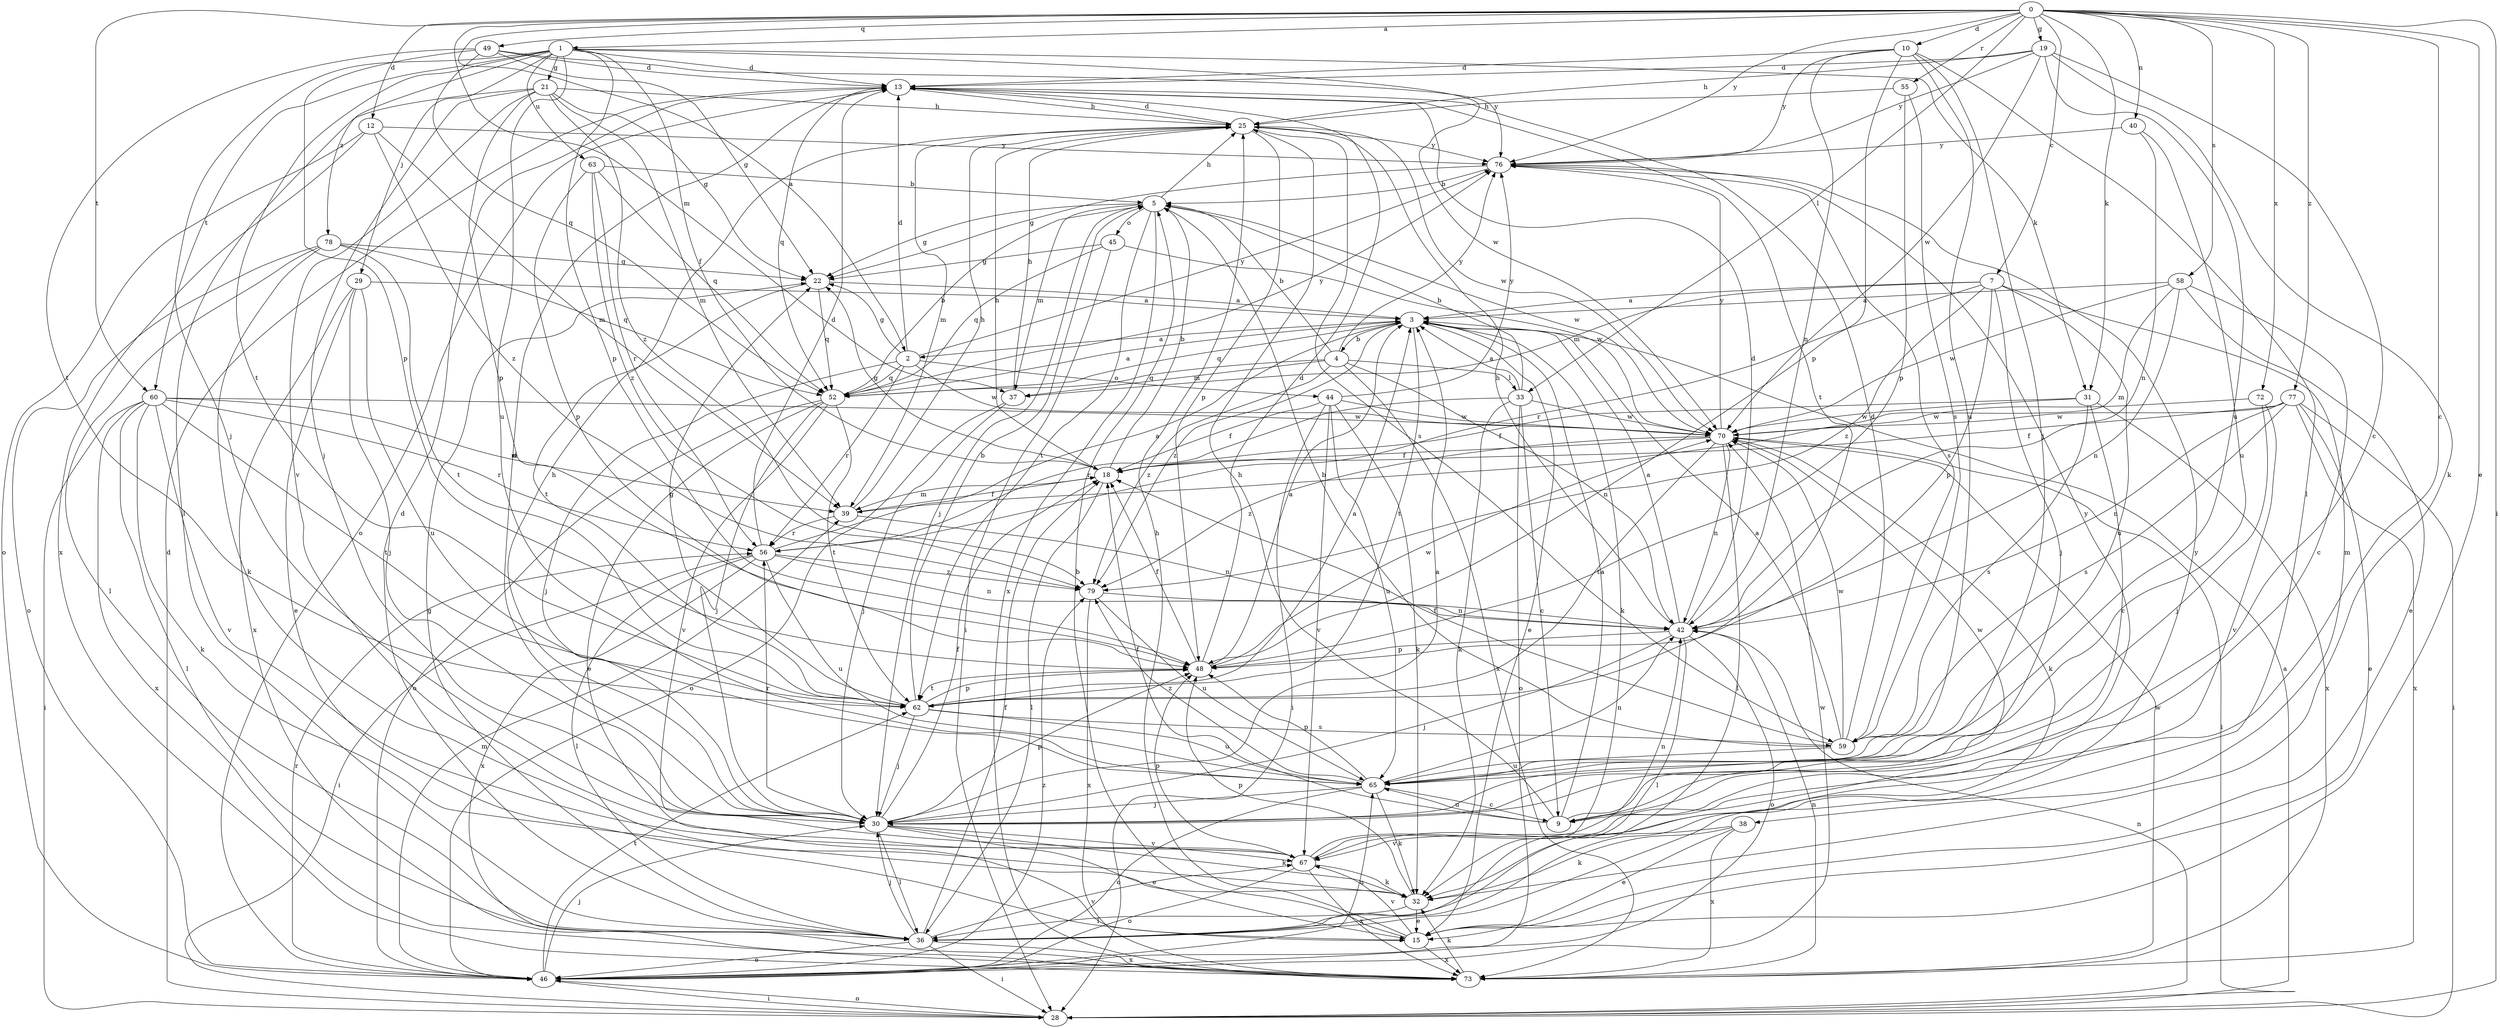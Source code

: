 strict digraph  {
0;
1;
2;
3;
4;
5;
7;
9;
10;
12;
13;
15;
18;
19;
21;
22;
25;
28;
29;
30;
31;
32;
33;
36;
37;
38;
39;
40;
42;
44;
45;
46;
48;
49;
52;
55;
56;
58;
59;
60;
62;
63;
65;
67;
70;
72;
73;
76;
77;
78;
79;
0 -> 1  [label=a];
0 -> 2  [label=a];
0 -> 7  [label=c];
0 -> 9  [label=c];
0 -> 10  [label=d];
0 -> 12  [label=d];
0 -> 15  [label=e];
0 -> 19  [label=g];
0 -> 28  [label=i];
0 -> 31  [label=k];
0 -> 33  [label=l];
0 -> 37  [label=m];
0 -> 40  [label=n];
0 -> 49  [label=q];
0 -> 55  [label=r];
0 -> 58  [label=s];
0 -> 60  [label=t];
0 -> 72  [label=x];
0 -> 76  [label=y];
0 -> 77  [label=z];
1 -> 13  [label=d];
1 -> 18  [label=f];
1 -> 21  [label=g];
1 -> 29  [label=j];
1 -> 30  [label=j];
1 -> 31  [label=k];
1 -> 48  [label=p];
1 -> 60  [label=t];
1 -> 62  [label=t];
1 -> 63  [label=u];
1 -> 65  [label=u];
1 -> 70  [label=w];
1 -> 78  [label=z];
2 -> 13  [label=d];
2 -> 22  [label=g];
2 -> 30  [label=j];
2 -> 44  [label=o];
2 -> 52  [label=q];
2 -> 56  [label=r];
2 -> 70  [label=w];
2 -> 76  [label=y];
3 -> 2  [label=a];
3 -> 4  [label=b];
3 -> 15  [label=e];
3 -> 32  [label=k];
3 -> 52  [label=q];
3 -> 62  [label=t];
3 -> 79  [label=z];
4 -> 5  [label=b];
4 -> 33  [label=l];
4 -> 37  [label=m];
4 -> 42  [label=n];
4 -> 52  [label=q];
4 -> 73  [label=x];
4 -> 76  [label=y];
4 -> 79  [label=z];
5 -> 22  [label=g];
5 -> 25  [label=h];
5 -> 30  [label=j];
5 -> 37  [label=m];
5 -> 45  [label=o];
5 -> 62  [label=t];
5 -> 70  [label=w];
5 -> 73  [label=x];
7 -> 3  [label=a];
7 -> 30  [label=j];
7 -> 37  [label=m];
7 -> 38  [label=m];
7 -> 48  [label=p];
7 -> 56  [label=r];
7 -> 65  [label=u];
7 -> 79  [label=z];
9 -> 3  [label=a];
9 -> 18  [label=f];
9 -> 25  [label=h];
9 -> 65  [label=u];
9 -> 70  [label=w];
10 -> 13  [label=d];
10 -> 30  [label=j];
10 -> 36  [label=l];
10 -> 42  [label=n];
10 -> 48  [label=p];
10 -> 65  [label=u];
10 -> 76  [label=y];
12 -> 39  [label=m];
12 -> 46  [label=o];
12 -> 73  [label=x];
12 -> 76  [label=y];
12 -> 79  [label=z];
13 -> 25  [label=h];
13 -> 46  [label=o];
13 -> 52  [label=q];
13 -> 62  [label=t];
15 -> 5  [label=b];
15 -> 25  [label=h];
15 -> 67  [label=v];
15 -> 73  [label=x];
18 -> 5  [label=b];
18 -> 22  [label=g];
18 -> 25  [label=h];
18 -> 36  [label=l];
18 -> 39  [label=m];
19 -> 9  [label=c];
19 -> 13  [label=d];
19 -> 25  [label=h];
19 -> 32  [label=k];
19 -> 65  [label=u];
19 -> 70  [label=w];
19 -> 76  [label=y];
21 -> 22  [label=g];
21 -> 25  [label=h];
21 -> 30  [label=j];
21 -> 36  [label=l];
21 -> 39  [label=m];
21 -> 48  [label=p];
21 -> 67  [label=v];
21 -> 79  [label=z];
22 -> 3  [label=a];
22 -> 52  [label=q];
22 -> 62  [label=t];
25 -> 13  [label=d];
25 -> 39  [label=m];
25 -> 48  [label=p];
25 -> 59  [label=s];
25 -> 70  [label=w];
25 -> 76  [label=y];
28 -> 3  [label=a];
28 -> 13  [label=d];
28 -> 42  [label=n];
28 -> 46  [label=o];
29 -> 3  [label=a];
29 -> 15  [label=e];
29 -> 30  [label=j];
29 -> 65  [label=u];
29 -> 73  [label=x];
30 -> 3  [label=a];
30 -> 13  [label=d];
30 -> 15  [label=e];
30 -> 18  [label=f];
30 -> 25  [label=h];
30 -> 32  [label=k];
30 -> 36  [label=l];
30 -> 48  [label=p];
30 -> 56  [label=r];
30 -> 67  [label=v];
31 -> 9  [label=c];
31 -> 18  [label=f];
31 -> 59  [label=s];
31 -> 70  [label=w];
31 -> 73  [label=x];
32 -> 15  [label=e];
32 -> 36  [label=l];
32 -> 48  [label=p];
33 -> 3  [label=a];
33 -> 5  [label=b];
33 -> 9  [label=c];
33 -> 32  [label=k];
33 -> 46  [label=o];
33 -> 56  [label=r];
33 -> 70  [label=w];
36 -> 13  [label=d];
36 -> 18  [label=f];
36 -> 22  [label=g];
36 -> 28  [label=i];
36 -> 30  [label=j];
36 -> 46  [label=o];
36 -> 67  [label=v];
36 -> 73  [label=x];
36 -> 76  [label=y];
37 -> 25  [label=h];
37 -> 30  [label=j];
37 -> 46  [label=o];
38 -> 15  [label=e];
38 -> 32  [label=k];
38 -> 67  [label=v];
38 -> 73  [label=x];
39 -> 18  [label=f];
39 -> 25  [label=h];
39 -> 42  [label=n];
39 -> 56  [label=r];
40 -> 42  [label=n];
40 -> 65  [label=u];
40 -> 76  [label=y];
42 -> 3  [label=a];
42 -> 13  [label=d];
42 -> 25  [label=h];
42 -> 30  [label=j];
42 -> 36  [label=l];
42 -> 46  [label=o];
42 -> 48  [label=p];
44 -> 18  [label=f];
44 -> 28  [label=i];
44 -> 32  [label=k];
44 -> 65  [label=u];
44 -> 67  [label=v];
44 -> 70  [label=w];
44 -> 76  [label=y];
45 -> 22  [label=g];
45 -> 28  [label=i];
45 -> 52  [label=q];
45 -> 70  [label=w];
46 -> 28  [label=i];
46 -> 30  [label=j];
46 -> 39  [label=m];
46 -> 56  [label=r];
46 -> 62  [label=t];
46 -> 65  [label=u];
46 -> 70  [label=w];
46 -> 79  [label=z];
48 -> 3  [label=a];
48 -> 13  [label=d];
48 -> 18  [label=f];
48 -> 62  [label=t];
48 -> 70  [label=w];
49 -> 13  [label=d];
49 -> 22  [label=g];
49 -> 48  [label=p];
49 -> 52  [label=q];
49 -> 62  [label=t];
49 -> 76  [label=y];
52 -> 3  [label=a];
52 -> 5  [label=b];
52 -> 15  [label=e];
52 -> 30  [label=j];
52 -> 46  [label=o];
52 -> 62  [label=t];
52 -> 67  [label=v];
52 -> 76  [label=y];
55 -> 25  [label=h];
55 -> 48  [label=p];
55 -> 59  [label=s];
56 -> 3  [label=a];
56 -> 13  [label=d];
56 -> 28  [label=i];
56 -> 36  [label=l];
56 -> 42  [label=n];
56 -> 65  [label=u];
56 -> 73  [label=x];
56 -> 79  [label=z];
58 -> 3  [label=a];
58 -> 9  [label=c];
58 -> 15  [label=e];
58 -> 39  [label=m];
58 -> 42  [label=n];
58 -> 70  [label=w];
59 -> 3  [label=a];
59 -> 5  [label=b];
59 -> 13  [label=d];
59 -> 18  [label=f];
59 -> 65  [label=u];
59 -> 70  [label=w];
60 -> 28  [label=i];
60 -> 32  [label=k];
60 -> 36  [label=l];
60 -> 39  [label=m];
60 -> 56  [label=r];
60 -> 62  [label=t];
60 -> 67  [label=v];
60 -> 70  [label=w];
60 -> 73  [label=x];
62 -> 3  [label=a];
62 -> 5  [label=b];
62 -> 22  [label=g];
62 -> 30  [label=j];
62 -> 48  [label=p];
62 -> 59  [label=s];
62 -> 65  [label=u];
63 -> 5  [label=b];
63 -> 48  [label=p];
63 -> 52  [label=q];
63 -> 56  [label=r];
63 -> 79  [label=z];
65 -> 9  [label=c];
65 -> 30  [label=j];
65 -> 32  [label=k];
65 -> 42  [label=n];
65 -> 46  [label=o];
65 -> 48  [label=p];
65 -> 79  [label=z];
67 -> 32  [label=k];
67 -> 42  [label=n];
67 -> 46  [label=o];
67 -> 48  [label=p];
67 -> 73  [label=x];
67 -> 76  [label=y];
70 -> 18  [label=f];
70 -> 28  [label=i];
70 -> 32  [label=k];
70 -> 36  [label=l];
70 -> 42  [label=n];
70 -> 62  [label=t];
70 -> 76  [label=y];
70 -> 79  [label=z];
72 -> 30  [label=j];
72 -> 67  [label=v];
72 -> 70  [label=w];
73 -> 32  [label=k];
73 -> 42  [label=n];
73 -> 70  [label=w];
76 -> 5  [label=b];
76 -> 22  [label=g];
76 -> 59  [label=s];
77 -> 15  [label=e];
77 -> 18  [label=f];
77 -> 28  [label=i];
77 -> 42  [label=n];
77 -> 59  [label=s];
77 -> 70  [label=w];
77 -> 73  [label=x];
78 -> 22  [label=g];
78 -> 32  [label=k];
78 -> 36  [label=l];
78 -> 46  [label=o];
78 -> 52  [label=q];
78 -> 62  [label=t];
79 -> 42  [label=n];
79 -> 65  [label=u];
79 -> 73  [label=x];
}
